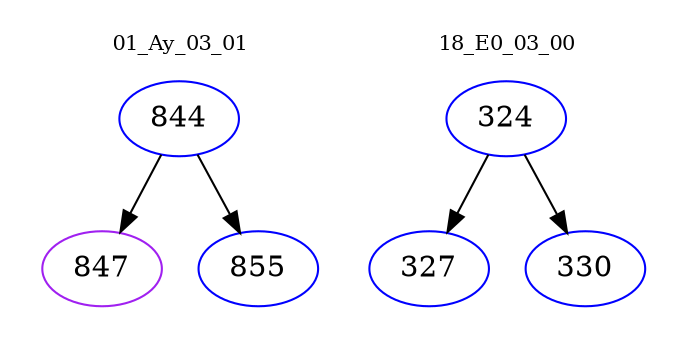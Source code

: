 digraph{
subgraph cluster_0 {
color = white
label = "01_Ay_03_01";
fontsize=10;
T0_844 [label="844", color="blue"]
T0_844 -> T0_847 [color="black"]
T0_847 [label="847", color="purple"]
T0_844 -> T0_855 [color="black"]
T0_855 [label="855", color="blue"]
}
subgraph cluster_1 {
color = white
label = "18_E0_03_00";
fontsize=10;
T1_324 [label="324", color="blue"]
T1_324 -> T1_327 [color="black"]
T1_327 [label="327", color="blue"]
T1_324 -> T1_330 [color="black"]
T1_330 [label="330", color="blue"]
}
}
